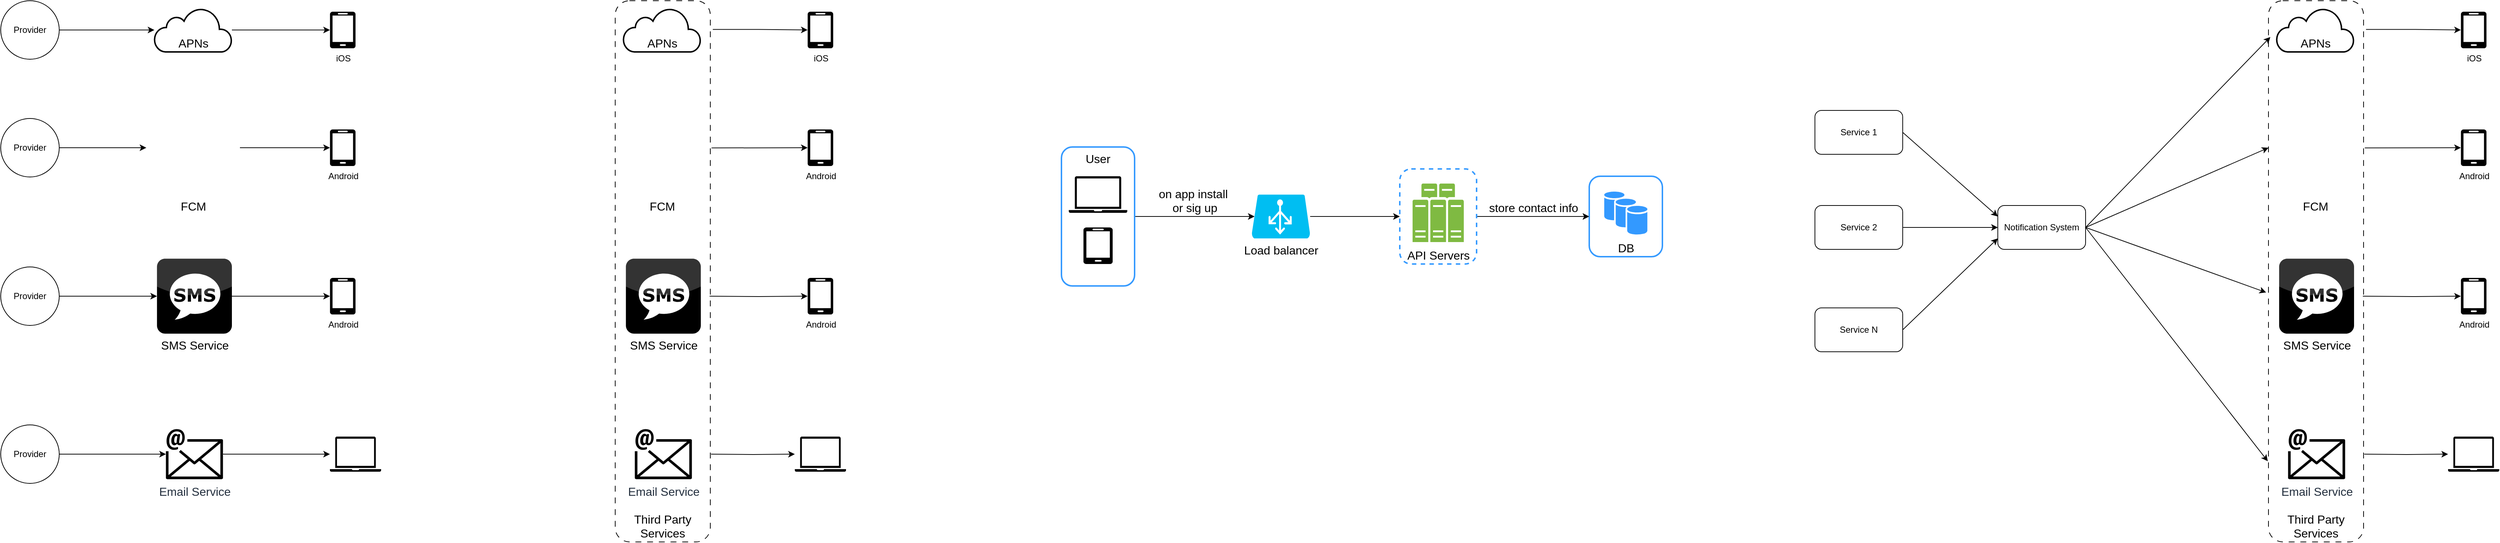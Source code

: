 <mxfile version="24.8.3">
  <diagram name="Page-1" id="7iPxPgaWAinNxmWODJ0a">
    <mxGraphModel dx="1194" dy="772" grid="1" gridSize="10" guides="1" tooltips="1" connect="1" arrows="1" fold="1" page="1" pageScale="1" pageWidth="827" pageHeight="1169" math="0" shadow="0">
      <root>
        <mxCell id="0" />
        <mxCell id="1" parent="0" />
        <mxCell id="qhhrWmOYPOi24754kwMT-1" value="DB" style="rounded=1;whiteSpace=wrap;html=1;verticalAlign=bottom;fontSize=16;fillColor=none;strokeColor=#3399FF;strokeWidth=2;" vertex="1" parent="1">
          <mxGeometry x="2401.5" y="560" width="100" height="110" as="geometry" />
        </mxCell>
        <mxCell id="qhhrWmOYPOi24754kwMT-2" value="on app install&amp;nbsp;&lt;div&gt;or sig up&lt;/div&gt;" style="edgeStyle=orthogonalEdgeStyle;rounded=0;orthogonalLoop=1;jettySize=auto;html=1;entryX=0.05;entryY=0.5;entryDx=0;entryDy=0;entryPerimeter=0;fontSize=16;verticalAlign=bottom;" edge="1" parent="1" source="qhhrWmOYPOi24754kwMT-3" target="qhhrWmOYPOi24754kwMT-40">
          <mxGeometry relative="1" as="geometry">
            <mxPoint x="1860" y="615" as="targetPoint" />
          </mxGeometry>
        </mxCell>
        <mxCell id="qhhrWmOYPOi24754kwMT-3" value="User" style="rounded=1;whiteSpace=wrap;html=1;verticalAlign=top;fontSize=16;fillColor=none;strokeColor=#3399FF;strokeWidth=2;" vertex="1" parent="1">
          <mxGeometry x="1680" y="520" width="100" height="190" as="geometry" />
        </mxCell>
        <mxCell id="qhhrWmOYPOi24754kwMT-4" value="Third Party Services" style="rounded=1;whiteSpace=wrap;html=1;dashed=1;dashPattern=8 8;verticalAlign=bottom;fontSize=16;" vertex="1" parent="1">
          <mxGeometry x="1070" y="320" width="130" height="740" as="geometry" />
        </mxCell>
        <mxCell id="qhhrWmOYPOi24754kwMT-5" value="APNs" style="html=1;verticalLabelPosition=middle;align=center;labelBackgroundColor=#ffffff;verticalAlign=bottom;strokeWidth=2;strokeColor=#000000;shadow=0;dashed=0;shape=mxgraph.ios7.icons.cloud;labelPosition=center;fontSize=16;" vertex="1" parent="1">
          <mxGeometry x="440" y="330" width="106" height="60" as="geometry" />
        </mxCell>
        <mxCell id="qhhrWmOYPOi24754kwMT-6" value="" style="edgeStyle=orthogonalEdgeStyle;rounded=0;orthogonalLoop=1;jettySize=auto;html=1;" edge="1" parent="1" source="qhhrWmOYPOi24754kwMT-7" target="qhhrWmOYPOi24754kwMT-5">
          <mxGeometry relative="1" as="geometry" />
        </mxCell>
        <mxCell id="qhhrWmOYPOi24754kwMT-7" value="Provider" style="ellipse;whiteSpace=wrap;html=1;" vertex="1" parent="1">
          <mxGeometry x="230" y="320" width="80" height="80" as="geometry" />
        </mxCell>
        <mxCell id="qhhrWmOYPOi24754kwMT-8" value="iOS" style="verticalLabelPosition=bottom;html=1;verticalAlign=top;align=center;strokeColor=none;fillColor=#000000;shape=mxgraph.azure.mobile;pointerEvents=1;" vertex="1" parent="1">
          <mxGeometry x="680" y="335" width="35" height="50" as="geometry" />
        </mxCell>
        <mxCell id="qhhrWmOYPOi24754kwMT-9" style="edgeStyle=orthogonalEdgeStyle;rounded=0;orthogonalLoop=1;jettySize=auto;html=1;entryX=0;entryY=0.5;entryDx=0;entryDy=0;entryPerimeter=0;" edge="1" parent="1" source="qhhrWmOYPOi24754kwMT-5" target="qhhrWmOYPOi24754kwMT-8">
          <mxGeometry relative="1" as="geometry" />
        </mxCell>
        <mxCell id="qhhrWmOYPOi24754kwMT-10" value="" style="edgeStyle=orthogonalEdgeStyle;rounded=0;orthogonalLoop=1;jettySize=auto;html=1;entryX=0;entryY=0.5;entryDx=0;entryDy=0;" edge="1" parent="1" source="qhhrWmOYPOi24754kwMT-11" target="qhhrWmOYPOi24754kwMT-14">
          <mxGeometry relative="1" as="geometry">
            <mxPoint x="410" y="521" as="targetPoint" />
          </mxGeometry>
        </mxCell>
        <mxCell id="qhhrWmOYPOi24754kwMT-11" value="Provider" style="ellipse;whiteSpace=wrap;html=1;" vertex="1" parent="1">
          <mxGeometry x="230" y="481" width="80" height="80" as="geometry" />
        </mxCell>
        <mxCell id="qhhrWmOYPOi24754kwMT-12" value="Android" style="verticalLabelPosition=bottom;html=1;verticalAlign=top;align=center;strokeColor=none;fillColor=#000000;shape=mxgraph.azure.mobile;pointerEvents=1;" vertex="1" parent="1">
          <mxGeometry x="680" y="496" width="35" height="50" as="geometry" />
        </mxCell>
        <mxCell id="qhhrWmOYPOi24754kwMT-13" style="edgeStyle=orthogonalEdgeStyle;rounded=0;orthogonalLoop=1;jettySize=auto;html=1;entryX=0;entryY=0.5;entryDx=0;entryDy=0;entryPerimeter=0;exitX=1;exitY=0.5;exitDx=0;exitDy=0;" edge="1" parent="1" source="qhhrWmOYPOi24754kwMT-14" target="qhhrWmOYPOi24754kwMT-12">
          <mxGeometry relative="1" as="geometry">
            <mxPoint x="546" y="521" as="sourcePoint" />
          </mxGeometry>
        </mxCell>
        <mxCell id="qhhrWmOYPOi24754kwMT-14" value="FCM" style="shape=image;html=1;verticalAlign=top;verticalLabelPosition=bottom;labelBackgroundColor=#ffffff;imageAspect=0;aspect=fixed;image=https://cdn1.iconfinder.com/data/icons/ionicons-fill-vol-2/512/logo-firebase-128.png;fontSize=16;" vertex="1" parent="1">
          <mxGeometry x="429" y="457" width="128" height="128" as="geometry" />
        </mxCell>
        <mxCell id="qhhrWmOYPOi24754kwMT-15" value="" style="edgeStyle=orthogonalEdgeStyle;rounded=0;orthogonalLoop=1;jettySize=auto;html=1;" edge="1" parent="1" source="qhhrWmOYPOi24754kwMT-16" target="qhhrWmOYPOi24754kwMT-19">
          <mxGeometry relative="1" as="geometry">
            <mxPoint x="429" y="724" as="targetPoint" />
          </mxGeometry>
        </mxCell>
        <mxCell id="qhhrWmOYPOi24754kwMT-16" value="Provider" style="ellipse;whiteSpace=wrap;html=1;" vertex="1" parent="1">
          <mxGeometry x="230" y="684" width="80" height="80" as="geometry" />
        </mxCell>
        <mxCell id="qhhrWmOYPOi24754kwMT-17" value="Android" style="verticalLabelPosition=bottom;html=1;verticalAlign=top;align=center;strokeColor=none;fillColor=#000000;shape=mxgraph.azure.mobile;pointerEvents=1;" vertex="1" parent="1">
          <mxGeometry x="680" y="699" width="35" height="50" as="geometry" />
        </mxCell>
        <mxCell id="qhhrWmOYPOi24754kwMT-18" style="edgeStyle=orthogonalEdgeStyle;rounded=0;orthogonalLoop=1;jettySize=auto;html=1;entryX=0;entryY=0.5;entryDx=0;entryDy=0;entryPerimeter=0;" edge="1" parent="1" source="qhhrWmOYPOi24754kwMT-19" target="qhhrWmOYPOi24754kwMT-17">
          <mxGeometry relative="1" as="geometry">
            <mxPoint x="557" y="724" as="sourcePoint" />
          </mxGeometry>
        </mxCell>
        <mxCell id="qhhrWmOYPOi24754kwMT-19" value="SMS Service" style="dashed=0;outlineConnect=0;html=1;align=center;labelPosition=center;verticalLabelPosition=bottom;verticalAlign=top;shape=mxgraph.webicons.sms;fillColor=#000000;gradientColor=none;fontSize=16;" vertex="1" parent="1">
          <mxGeometry x="443.6" y="672.8" width="102.4" height="102.4" as="geometry" />
        </mxCell>
        <mxCell id="qhhrWmOYPOi24754kwMT-20" value="Email Service" style="sketch=0;outlineConnect=0;fontColor=#232F3E;gradientColor=none;fillColor=#000000;strokeColor=none;dashed=0;verticalLabelPosition=bottom;verticalAlign=top;align=center;html=1;fontSize=16;fontStyle=0;aspect=fixed;shape=mxgraph.aws4.email;" vertex="1" parent="1">
          <mxGeometry x="455.8" y="905.5" width="78" height="69" as="geometry" />
        </mxCell>
        <mxCell id="qhhrWmOYPOi24754kwMT-21" value="" style="edgeStyle=orthogonalEdgeStyle;rounded=0;orthogonalLoop=1;jettySize=auto;html=1;" edge="1" parent="1" source="qhhrWmOYPOi24754kwMT-22" target="qhhrWmOYPOi24754kwMT-20">
          <mxGeometry relative="1" as="geometry">
            <mxPoint x="443.6" y="940" as="targetPoint" />
          </mxGeometry>
        </mxCell>
        <mxCell id="qhhrWmOYPOi24754kwMT-22" value="Provider" style="ellipse;whiteSpace=wrap;html=1;" vertex="1" parent="1">
          <mxGeometry x="230" y="900" width="80" height="80" as="geometry" />
        </mxCell>
        <mxCell id="qhhrWmOYPOi24754kwMT-23" style="edgeStyle=orthogonalEdgeStyle;rounded=0;orthogonalLoop=1;jettySize=auto;html=1;entryX=0;entryY=0.5;entryDx=0;entryDy=0;entryPerimeter=0;" edge="1" parent="1" source="qhhrWmOYPOi24754kwMT-20">
          <mxGeometry relative="1" as="geometry">
            <mxPoint x="546" y="940" as="sourcePoint" />
            <mxPoint x="680" y="940" as="targetPoint" />
          </mxGeometry>
        </mxCell>
        <mxCell id="qhhrWmOYPOi24754kwMT-24" value="APNs" style="html=1;verticalLabelPosition=middle;align=center;labelBackgroundColor=#ffffff;verticalAlign=bottom;strokeWidth=2;strokeColor=#000000;shadow=0;dashed=0;shape=mxgraph.ios7.icons.cloud;labelPosition=center;fontSize=16;" vertex="1" parent="1">
          <mxGeometry x="1081" y="330" width="106" height="60" as="geometry" />
        </mxCell>
        <mxCell id="qhhrWmOYPOi24754kwMT-25" value="FCM" style="shape=image;html=1;verticalAlign=top;verticalLabelPosition=bottom;labelBackgroundColor=#ffffff;imageAspect=0;aspect=fixed;image=https://cdn1.iconfinder.com/data/icons/ionicons-fill-vol-2/512/logo-firebase-128.png;fontSize=16;" vertex="1" parent="1">
          <mxGeometry x="1070" y="457" width="128" height="128" as="geometry" />
        </mxCell>
        <mxCell id="qhhrWmOYPOi24754kwMT-26" value="SMS Service" style="dashed=0;outlineConnect=0;html=1;align=center;labelPosition=center;verticalLabelPosition=bottom;verticalAlign=top;shape=mxgraph.webicons.sms;fillColor=#000000;gradientColor=none;fontSize=16;" vertex="1" parent="1">
          <mxGeometry x="1084.6" y="672.8" width="102.4" height="102.4" as="geometry" />
        </mxCell>
        <mxCell id="qhhrWmOYPOi24754kwMT-27" value="Email Service" style="sketch=0;outlineConnect=0;fontColor=#232F3E;gradientColor=none;fillColor=#000000;strokeColor=none;dashed=0;verticalLabelPosition=bottom;verticalAlign=top;align=center;html=1;fontSize=16;fontStyle=0;aspect=fixed;shape=mxgraph.aws4.email;" vertex="1" parent="1">
          <mxGeometry x="1096.8" y="905.5" width="78" height="69" as="geometry" />
        </mxCell>
        <mxCell id="qhhrWmOYPOi24754kwMT-28" value="iOS" style="verticalLabelPosition=bottom;html=1;verticalAlign=top;align=center;strokeColor=none;fillColor=#000000;shape=mxgraph.azure.mobile;pointerEvents=1;" vertex="1" parent="1">
          <mxGeometry x="1333" y="335" width="35" height="50" as="geometry" />
        </mxCell>
        <mxCell id="qhhrWmOYPOi24754kwMT-29" style="edgeStyle=orthogonalEdgeStyle;rounded=0;orthogonalLoop=1;jettySize=auto;html=1;entryX=0;entryY=0.5;entryDx=0;entryDy=0;entryPerimeter=0;exitX=1.026;exitY=0.053;exitDx=0;exitDy=0;exitPerimeter=0;" edge="1" parent="1" source="qhhrWmOYPOi24754kwMT-4" target="qhhrWmOYPOi24754kwMT-28">
          <mxGeometry relative="1" as="geometry">
            <mxPoint x="1220" y="340" as="sourcePoint" />
          </mxGeometry>
        </mxCell>
        <mxCell id="qhhrWmOYPOi24754kwMT-30" value="Android" style="verticalLabelPosition=bottom;html=1;verticalAlign=top;align=center;strokeColor=none;fillColor=#000000;shape=mxgraph.azure.mobile;pointerEvents=1;" vertex="1" parent="1">
          <mxGeometry x="1333" y="496" width="35" height="50" as="geometry" />
        </mxCell>
        <mxCell id="qhhrWmOYPOi24754kwMT-31" style="rounded=0;orthogonalLoop=1;jettySize=auto;html=1;entryX=0;entryY=0.5;entryDx=0;entryDy=0;entryPerimeter=0;exitX=1.013;exitY=0.272;exitDx=0;exitDy=0;exitPerimeter=0;" edge="1" parent="1" source="qhhrWmOYPOi24754kwMT-4" target="qhhrWmOYPOi24754kwMT-30">
          <mxGeometry relative="1" as="geometry">
            <mxPoint x="1210" y="521" as="sourcePoint" />
          </mxGeometry>
        </mxCell>
        <mxCell id="qhhrWmOYPOi24754kwMT-32" value="Android" style="verticalLabelPosition=bottom;html=1;verticalAlign=top;align=center;strokeColor=none;fillColor=#000000;shape=mxgraph.azure.mobile;pointerEvents=1;" vertex="1" parent="1">
          <mxGeometry x="1333" y="699" width="35" height="50" as="geometry" />
        </mxCell>
        <mxCell id="qhhrWmOYPOi24754kwMT-33" style="edgeStyle=orthogonalEdgeStyle;rounded=0;orthogonalLoop=1;jettySize=auto;html=1;entryX=0;entryY=0.5;entryDx=0;entryDy=0;entryPerimeter=0;" edge="1" parent="1" target="qhhrWmOYPOi24754kwMT-32">
          <mxGeometry relative="1" as="geometry">
            <mxPoint x="1199" y="724" as="sourcePoint" />
          </mxGeometry>
        </mxCell>
        <mxCell id="qhhrWmOYPOi24754kwMT-34" style="edgeStyle=orthogonalEdgeStyle;rounded=0;orthogonalLoop=1;jettySize=auto;html=1;" edge="1" parent="1" target="qhhrWmOYPOi24754kwMT-36">
          <mxGeometry relative="1" as="geometry">
            <mxPoint x="1201" y="940" as="sourcePoint" />
            <mxPoint x="1333" y="940" as="targetPoint" />
          </mxGeometry>
        </mxCell>
        <mxCell id="qhhrWmOYPOi24754kwMT-35" value="" style="sketch=0;pointerEvents=1;shadow=0;dashed=0;html=1;strokeColor=none;fillColor=#000000;labelPosition=center;verticalLabelPosition=bottom;verticalAlign=top;align=center;outlineConnect=0;shape=mxgraph.veeam2.laptop;" vertex="1" parent="1">
          <mxGeometry x="680" y="916" width="70" height="48" as="geometry" />
        </mxCell>
        <mxCell id="qhhrWmOYPOi24754kwMT-36" value="" style="sketch=0;pointerEvents=1;shadow=0;dashed=0;html=1;strokeColor=none;fillColor=#000000;labelPosition=center;verticalLabelPosition=bottom;verticalAlign=top;align=center;outlineConnect=0;shape=mxgraph.veeam2.laptop;" vertex="1" parent="1">
          <mxGeometry x="1315.5" y="916" width="70" height="48" as="geometry" />
        </mxCell>
        <mxCell id="qhhrWmOYPOi24754kwMT-37" value="" style="verticalLabelPosition=bottom;html=1;verticalAlign=top;align=center;strokeColor=none;fillColor=#000000;shape=mxgraph.azure.mobile;pointerEvents=1;" vertex="1" parent="1">
          <mxGeometry x="1710" y="630" width="40" height="50" as="geometry" />
        </mxCell>
        <mxCell id="qhhrWmOYPOi24754kwMT-38" value="" style="sketch=0;pointerEvents=1;shadow=0;dashed=0;html=1;strokeColor=none;fillColor=#000000;labelPosition=center;verticalLabelPosition=bottom;verticalAlign=top;align=center;outlineConnect=0;shape=mxgraph.veeam2.laptop;" vertex="1" parent="1">
          <mxGeometry x="1690" y="560" width="80" height="50" as="geometry" />
        </mxCell>
        <mxCell id="qhhrWmOYPOi24754kwMT-39" style="edgeStyle=orthogonalEdgeStyle;rounded=0;orthogonalLoop=1;jettySize=auto;html=1;entryX=0;entryY=0.5;entryDx=0;entryDy=0;" edge="1" parent="1" source="qhhrWmOYPOi24754kwMT-40" target="qhhrWmOYPOi24754kwMT-43">
          <mxGeometry relative="1" as="geometry" />
        </mxCell>
        <mxCell id="qhhrWmOYPOi24754kwMT-40" value="Load balancer" style="verticalLabelPosition=bottom;html=1;verticalAlign=top;align=center;strokeColor=none;fillColor=#00BEF2;shape=mxgraph.azure.azure_load_balancer;fontSize=16;" vertex="1" parent="1">
          <mxGeometry x="1940" y="585" width="80" height="60" as="geometry" />
        </mxCell>
        <mxCell id="qhhrWmOYPOi24754kwMT-41" value="" style="sketch=0;pointerEvents=1;shadow=0;dashed=0;html=1;strokeColor=none;fillColor=#505050;labelPosition=center;verticalLabelPosition=bottom;verticalAlign=top;outlineConnect=0;align=center;shape=mxgraph.office.servers.server_farm;fillColor=#7FBA42;" vertex="1" parent="1">
          <mxGeometry x="2160" y="570" width="70" height="80" as="geometry" />
        </mxCell>
        <mxCell id="qhhrWmOYPOi24754kwMT-42" value="store contact info" style="edgeStyle=orthogonalEdgeStyle;rounded=0;orthogonalLoop=1;jettySize=auto;html=1;entryX=0;entryY=0.5;entryDx=0;entryDy=0;verticalAlign=bottom;fontSize=16;" edge="1" parent="1" source="qhhrWmOYPOi24754kwMT-43" target="qhhrWmOYPOi24754kwMT-1">
          <mxGeometry relative="1" as="geometry">
            <mxPoint x="2370" y="615" as="targetPoint" />
          </mxGeometry>
        </mxCell>
        <mxCell id="qhhrWmOYPOi24754kwMT-43" value="API Servers" style="rounded=1;whiteSpace=wrap;html=1;verticalAlign=bottom;fontSize=16;fillColor=none;strokeColor=#3399FF;strokeWidth=2;dashed=1;" vertex="1" parent="1">
          <mxGeometry x="2142.5" y="550" width="105" height="130" as="geometry" />
        </mxCell>
        <mxCell id="qhhrWmOYPOi24754kwMT-44" value="" style="sketch=0;shadow=0;dashed=0;html=1;strokeColor=none;fillColor=#3399FF;labelPosition=center;verticalLabelPosition=bottom;verticalAlign=top;outlineConnect=0;align=center;shape=mxgraph.office.databases.database_availability_group;" vertex="1" parent="1">
          <mxGeometry x="2422" y="581" width="59" height="59" as="geometry" />
        </mxCell>
        <mxCell id="qhhrWmOYPOi24754kwMT-45" value="Third Party Services" style="rounded=1;whiteSpace=wrap;html=1;dashed=1;dashPattern=8 8;verticalAlign=bottom;fontSize=16;" vertex="1" parent="1">
          <mxGeometry x="3330" y="320" width="130" height="740" as="geometry" />
        </mxCell>
        <mxCell id="qhhrWmOYPOi24754kwMT-46" value="APNs" style="html=1;verticalLabelPosition=middle;align=center;labelBackgroundColor=#ffffff;verticalAlign=bottom;strokeWidth=2;strokeColor=#000000;shadow=0;dashed=0;shape=mxgraph.ios7.icons.cloud;labelPosition=center;fontSize=16;" vertex="1" parent="1">
          <mxGeometry x="3341" y="330" width="106" height="60" as="geometry" />
        </mxCell>
        <mxCell id="qhhrWmOYPOi24754kwMT-47" value="FCM" style="shape=image;html=1;verticalAlign=top;verticalLabelPosition=bottom;labelBackgroundColor=#ffffff;imageAspect=0;aspect=fixed;image=https://cdn1.iconfinder.com/data/icons/ionicons-fill-vol-2/512/logo-firebase-128.png;fontSize=16;" vertex="1" parent="1">
          <mxGeometry x="3330" y="457" width="128" height="128" as="geometry" />
        </mxCell>
        <mxCell id="qhhrWmOYPOi24754kwMT-48" value="SMS Service" style="dashed=0;outlineConnect=0;html=1;align=center;labelPosition=center;verticalLabelPosition=bottom;verticalAlign=top;shape=mxgraph.webicons.sms;fillColor=#000000;gradientColor=none;fontSize=16;" vertex="1" parent="1">
          <mxGeometry x="3344.6" y="672.8" width="102.4" height="102.4" as="geometry" />
        </mxCell>
        <mxCell id="qhhrWmOYPOi24754kwMT-49" value="Email Service" style="sketch=0;outlineConnect=0;fontColor=#232F3E;gradientColor=none;fillColor=#000000;strokeColor=none;dashed=0;verticalLabelPosition=bottom;verticalAlign=top;align=center;html=1;fontSize=16;fontStyle=0;aspect=fixed;shape=mxgraph.aws4.email;" vertex="1" parent="1">
          <mxGeometry x="3356.8" y="905.5" width="78" height="69" as="geometry" />
        </mxCell>
        <mxCell id="qhhrWmOYPOi24754kwMT-50" value="iOS" style="verticalLabelPosition=bottom;html=1;verticalAlign=top;align=center;strokeColor=none;fillColor=#000000;shape=mxgraph.azure.mobile;pointerEvents=1;" vertex="1" parent="1">
          <mxGeometry x="3593" y="335" width="35" height="50" as="geometry" />
        </mxCell>
        <mxCell id="qhhrWmOYPOi24754kwMT-51" style="edgeStyle=orthogonalEdgeStyle;rounded=0;orthogonalLoop=1;jettySize=auto;html=1;entryX=0;entryY=0.5;entryDx=0;entryDy=0;entryPerimeter=0;exitX=1.026;exitY=0.053;exitDx=0;exitDy=0;exitPerimeter=0;" edge="1" parent="1" source="qhhrWmOYPOi24754kwMT-45" target="qhhrWmOYPOi24754kwMT-50">
          <mxGeometry relative="1" as="geometry">
            <mxPoint x="3480" y="340" as="sourcePoint" />
          </mxGeometry>
        </mxCell>
        <mxCell id="qhhrWmOYPOi24754kwMT-52" value="Android" style="verticalLabelPosition=bottom;html=1;verticalAlign=top;align=center;strokeColor=none;fillColor=#000000;shape=mxgraph.azure.mobile;pointerEvents=1;" vertex="1" parent="1">
          <mxGeometry x="3593" y="496" width="35" height="50" as="geometry" />
        </mxCell>
        <mxCell id="qhhrWmOYPOi24754kwMT-53" style="rounded=0;orthogonalLoop=1;jettySize=auto;html=1;entryX=0;entryY=0.5;entryDx=0;entryDy=0;entryPerimeter=0;exitX=1.013;exitY=0.272;exitDx=0;exitDy=0;exitPerimeter=0;" edge="1" parent="1" source="qhhrWmOYPOi24754kwMT-45" target="qhhrWmOYPOi24754kwMT-52">
          <mxGeometry relative="1" as="geometry">
            <mxPoint x="3470" y="521" as="sourcePoint" />
          </mxGeometry>
        </mxCell>
        <mxCell id="qhhrWmOYPOi24754kwMT-54" value="Android" style="verticalLabelPosition=bottom;html=1;verticalAlign=top;align=center;strokeColor=none;fillColor=#000000;shape=mxgraph.azure.mobile;pointerEvents=1;" vertex="1" parent="1">
          <mxGeometry x="3593" y="699" width="35" height="50" as="geometry" />
        </mxCell>
        <mxCell id="qhhrWmOYPOi24754kwMT-55" style="edgeStyle=orthogonalEdgeStyle;rounded=0;orthogonalLoop=1;jettySize=auto;html=1;entryX=0;entryY=0.5;entryDx=0;entryDy=0;entryPerimeter=0;" edge="1" parent="1" target="qhhrWmOYPOi24754kwMT-54">
          <mxGeometry relative="1" as="geometry">
            <mxPoint x="3459" y="724" as="sourcePoint" />
          </mxGeometry>
        </mxCell>
        <mxCell id="qhhrWmOYPOi24754kwMT-56" style="edgeStyle=orthogonalEdgeStyle;rounded=0;orthogonalLoop=1;jettySize=auto;html=1;" edge="1" parent="1" target="qhhrWmOYPOi24754kwMT-57">
          <mxGeometry relative="1" as="geometry">
            <mxPoint x="3461" y="940" as="sourcePoint" />
            <mxPoint x="3593" y="940" as="targetPoint" />
          </mxGeometry>
        </mxCell>
        <mxCell id="qhhrWmOYPOi24754kwMT-57" value="" style="sketch=0;pointerEvents=1;shadow=0;dashed=0;html=1;strokeColor=none;fillColor=#000000;labelPosition=center;verticalLabelPosition=bottom;verticalAlign=top;align=center;outlineConnect=0;shape=mxgraph.veeam2.laptop;" vertex="1" parent="1">
          <mxGeometry x="3575.5" y="916" width="70" height="48" as="geometry" />
        </mxCell>
        <mxCell id="qhhrWmOYPOi24754kwMT-58" style="rounded=0;orthogonalLoop=1;jettySize=auto;html=1;entryX=0;entryY=0.5;entryDx=0;entryDy=0;exitX=1;exitY=0.5;exitDx=0;exitDy=0;" edge="1" parent="1" source="qhhrWmOYPOi24754kwMT-59" target="qhhrWmOYPOi24754kwMT-47">
          <mxGeometry relative="1" as="geometry" />
        </mxCell>
        <mxCell id="qhhrWmOYPOi24754kwMT-59" value="Notification System" style="rounded=1;whiteSpace=wrap;html=1;" vertex="1" parent="1">
          <mxGeometry x="2960" y="600" width="120" height="60" as="geometry" />
        </mxCell>
        <mxCell id="qhhrWmOYPOi24754kwMT-60" style="rounded=0;orthogonalLoop=1;jettySize=auto;html=1;entryX=0.02;entryY=0.067;entryDx=0;entryDy=0;entryPerimeter=0;exitX=1;exitY=0.5;exitDx=0;exitDy=0;" edge="1" parent="1" source="qhhrWmOYPOi24754kwMT-59" target="qhhrWmOYPOi24754kwMT-45">
          <mxGeometry relative="1" as="geometry" />
        </mxCell>
        <mxCell id="qhhrWmOYPOi24754kwMT-61" style="rounded=0;orthogonalLoop=1;jettySize=auto;html=1;entryX=-0.025;entryY=0.539;entryDx=0;entryDy=0;entryPerimeter=0;exitX=1;exitY=0.5;exitDx=0;exitDy=0;" edge="1" parent="1" source="qhhrWmOYPOi24754kwMT-59" target="qhhrWmOYPOi24754kwMT-45">
          <mxGeometry relative="1" as="geometry" />
        </mxCell>
        <mxCell id="qhhrWmOYPOi24754kwMT-62" style="rounded=0;orthogonalLoop=1;jettySize=auto;html=1;entryX=-0.007;entryY=0.851;entryDx=0;entryDy=0;entryPerimeter=0;exitX=1;exitY=0.5;exitDx=0;exitDy=0;" edge="1" parent="1" source="qhhrWmOYPOi24754kwMT-59" target="qhhrWmOYPOi24754kwMT-45">
          <mxGeometry relative="1" as="geometry" />
        </mxCell>
        <mxCell id="qhhrWmOYPOi24754kwMT-63" style="edgeStyle=orthogonalEdgeStyle;rounded=0;orthogonalLoop=1;jettySize=auto;html=1;entryX=0;entryY=0.5;entryDx=0;entryDy=0;" edge="1" parent="1" source="qhhrWmOYPOi24754kwMT-64" target="qhhrWmOYPOi24754kwMT-59">
          <mxGeometry relative="1" as="geometry" />
        </mxCell>
        <mxCell id="qhhrWmOYPOi24754kwMT-64" value="Service 2" style="rounded=1;whiteSpace=wrap;html=1;" vertex="1" parent="1">
          <mxGeometry x="2710" y="600" width="120" height="60" as="geometry" />
        </mxCell>
        <mxCell id="qhhrWmOYPOi24754kwMT-65" style="rounded=0;orthogonalLoop=1;jettySize=auto;html=1;entryX=0;entryY=0.25;entryDx=0;entryDy=0;exitX=1;exitY=0.5;exitDx=0;exitDy=0;" edge="1" parent="1" source="qhhrWmOYPOi24754kwMT-66" target="qhhrWmOYPOi24754kwMT-59">
          <mxGeometry relative="1" as="geometry" />
        </mxCell>
        <mxCell id="qhhrWmOYPOi24754kwMT-66" value="Service 1" style="rounded=1;whiteSpace=wrap;html=1;" vertex="1" parent="1">
          <mxGeometry x="2710" y="470" width="120" height="60" as="geometry" />
        </mxCell>
        <mxCell id="qhhrWmOYPOi24754kwMT-67" style="rounded=0;orthogonalLoop=1;jettySize=auto;html=1;entryX=0;entryY=0.75;entryDx=0;entryDy=0;exitX=1;exitY=0.5;exitDx=0;exitDy=0;" edge="1" parent="1" source="qhhrWmOYPOi24754kwMT-68" target="qhhrWmOYPOi24754kwMT-59">
          <mxGeometry relative="1" as="geometry" />
        </mxCell>
        <mxCell id="qhhrWmOYPOi24754kwMT-68" value="Service N" style="rounded=1;whiteSpace=wrap;html=1;" vertex="1" parent="1">
          <mxGeometry x="2710" y="740" width="120" height="60" as="geometry" />
        </mxCell>
      </root>
    </mxGraphModel>
  </diagram>
</mxfile>
